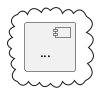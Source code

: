 {
  "sha1": "aahf4o559s42z8ii064lqf5odqupf9o",
  "insertion": {
    "when": "2024-05-30T20:48:21.846Z",
    "user": "plantuml@gmail.com"
  }
}
@startuml
set namespaceseparator none
cloud {
[...]
}
@enduml
